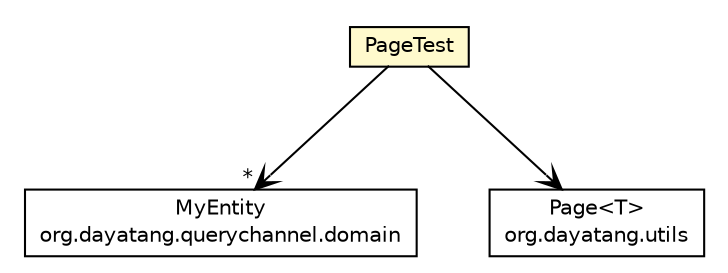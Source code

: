 #!/usr/local/bin/dot
#
# Class diagram 
# Generated by UMLGraph version R5_6_6-8-g8d7759 (http://www.umlgraph.org/)
#

digraph G {
	edge [fontname="Helvetica",fontsize=10,labelfontname="Helvetica",labelfontsize=10];
	node [fontname="Helvetica",fontsize=10,shape=plaintext];
	nodesep=0.25;
	ranksep=0.5;
	// org.dayatang.querychannel.domain.MyEntity
	c32 [label=<<table title="org.dayatang.querychannel.domain.MyEntity" border="0" cellborder="1" cellspacing="0" cellpadding="2" port="p" href="./domain/MyEntity.html">
		<tr><td><table border="0" cellspacing="0" cellpadding="1">
<tr><td align="center" balign="center"> MyEntity </td></tr>
<tr><td align="center" balign="center"> org.dayatang.querychannel.domain </td></tr>
		</table></td></tr>
		</table>>, URL="./domain/MyEntity.html", fontname="Helvetica", fontcolor="black", fontsize=10.0];
	// org.dayatang.querychannel.PageTest
	c35 [label=<<table title="org.dayatang.querychannel.PageTest" border="0" cellborder="1" cellspacing="0" cellpadding="2" port="p" bgcolor="lemonChiffon" href="./PageTest.html">
		<tr><td><table border="0" cellspacing="0" cellpadding="1">
<tr><td align="center" balign="center"> PageTest </td></tr>
		</table></td></tr>
		</table>>, URL="./PageTest.html", fontname="Helvetica", fontcolor="black", fontsize=10.0];
	// org.dayatang.querychannel.PageTest NAVASSOC org.dayatang.utils.Page<T>
	c35:p -> c36:p [taillabel="", label=" "headlabel="", fontname="Helvetica", fontcolor="black", fontsize=10.0, color="black", arrowhead=open];
	// org.dayatang.querychannel.PageTest NAVASSOC org.dayatang.querychannel.domain.MyEntity
	c35:p -> c32:p [taillabel="", label=" "headlabel="*", fontname="Helvetica", fontcolor="black", fontsize=10.0, color="black", arrowhead=open];
	// org.dayatang.utils.Page<T>
	c36 [label=<<table title="org.dayatang.utils.Page" border="0" cellborder="1" cellspacing="0" cellpadding="2" port="p" href="http://java.sun.com/j2se/1.4.2/docs/api/org/dayatang/utils/Page.html">
		<tr><td><table border="0" cellspacing="0" cellpadding="1">
<tr><td align="center" balign="center"> Page&lt;T&gt; </td></tr>
<tr><td align="center" balign="center"> org.dayatang.utils </td></tr>
		</table></td></tr>
		</table>>, URL="http://java.sun.com/j2se/1.4.2/docs/api/org/dayatang/utils/Page.html", fontname="Helvetica", fontcolor="black", fontsize=10.0];
}

